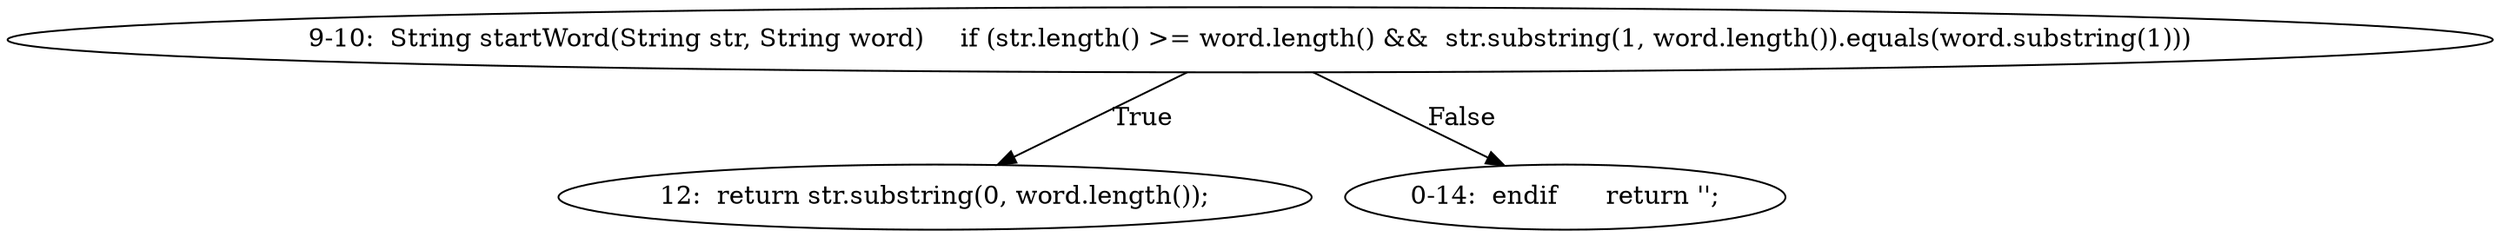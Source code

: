digraph result_test { 
// graph-vertices
  a1  [label="9-10:  String startWord(String str, String word)	if (str.length() >= word.length() &&  str.substring(1, word.length()).equals(word.substring(1)))"]; 
  2  [label="12:  return str.substring(0, word.length());"]; 
  a2  [label="0-14:  endif	return '';"]; 
// graph-edges
  a1 -> 2  [label="True"]; 
  a1 -> a2  [label="False"]; 
}